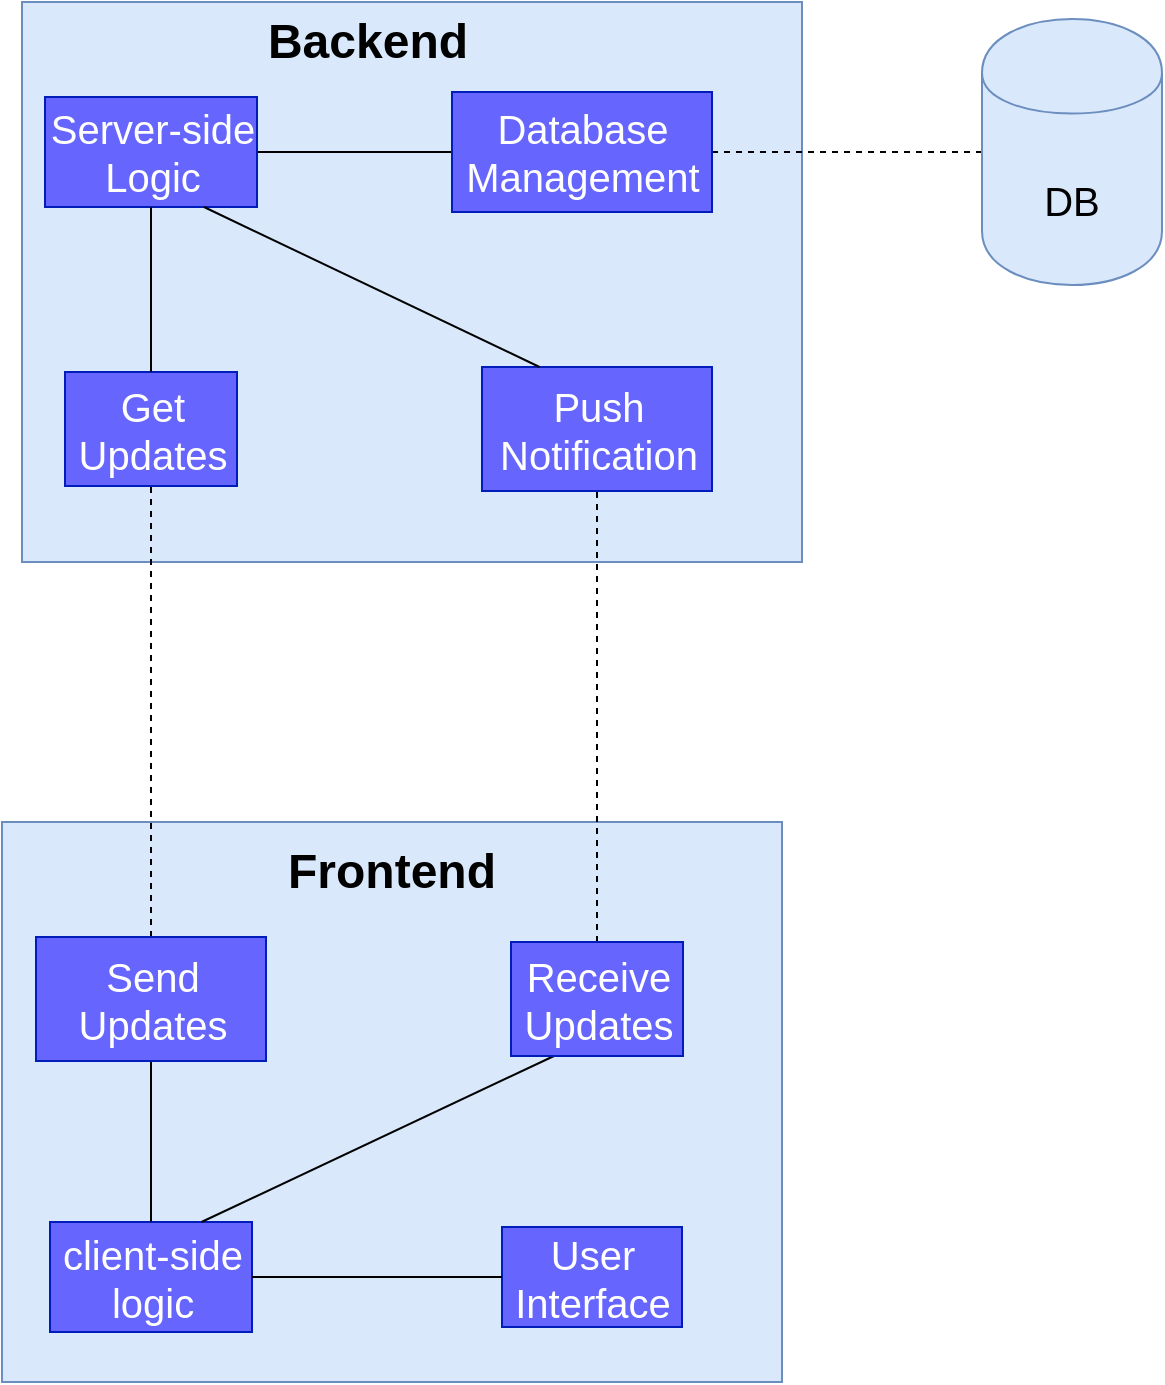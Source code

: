<mxfile version="12.2.2" pages="1"><diagram id="nbPrBlXAhHx7ZOEaX-aQ" name="Page-1"><mxGraphModel dx="1463" dy="936" grid="1" gridSize="10" guides="1" tooltips="1" connect="1" arrows="1" fold="1" page="1" pageScale="1" pageWidth="827" pageHeight="1169" math="0" shadow="0"><root><mxCell id="0"/><mxCell id="1" parent="0"/><mxCell id="XtGIxwQMlPHV1xRNQAs1-3" value="" style="rounded=0;whiteSpace=wrap;html=1;fillColor=#dae8fc;strokeColor=#6c8ebf;" parent="1" vertex="1"><mxGeometry x="80" y="70" width="390" height="280" as="geometry"/></mxCell><mxCell id="XtGIxwQMlPHV1xRNQAs1-4" value="&lt;b&gt;&lt;font style=&quot;font-size: 24px&quot;&gt;Backend&lt;/font&gt;&lt;/b&gt;" style="text;html=1;strokeColor=none;fillColor=none;align=center;verticalAlign=middle;whiteSpace=wrap;rounded=0;" parent="1" vertex="1"><mxGeometry x="197.5" y="75" width="110" height="30" as="geometry"/></mxCell><mxCell id="XtGIxwQMlPHV1xRNQAs1-15" value="" style="endArrow=none;dashed=1;html=1;exitX=1;exitY=0.5;exitDx=0;exitDy=0;entryX=0;entryY=0.5;entryDx=0;entryDy=0;" parent="1" source="XtGIxwQMlPHV1xRNQAs1-28" edge="1" target="XtGIxwQMlPHV1xRNQAs1-16"><mxGeometry width="50" height="50" relative="1" as="geometry"><mxPoint x="400" y="125" as="sourcePoint"/><mxPoint x="530" y="145" as="targetPoint"/></mxGeometry></mxCell><mxCell id="XtGIxwQMlPHV1xRNQAs1-16" value="" style="shape=cylinder;whiteSpace=wrap;html=1;boundedLbl=1;backgroundOutline=1;fillColor=#dae8fc;strokeColor=#6c8ebf;" parent="1" vertex="1"><mxGeometry x="560" y="78.5" width="90" height="133" as="geometry"/></mxCell><mxCell id="XtGIxwQMlPHV1xRNQAs1-17" value="&lt;font style=&quot;font-size: 20px&quot;&gt;DB&lt;/font&gt;" style="text;html=1;strokeColor=none;fillColor=none;align=center;verticalAlign=middle;whiteSpace=wrap;rounded=0;" parent="1" vertex="1"><mxGeometry x="585" y="157" width="40" height="24" as="geometry"/></mxCell><mxCell id="XtGIxwQMlPHV1xRNQAs1-18" value="" style="endArrow=none;html=1;exitX=1;exitY=0.5;exitDx=0;exitDy=0;entryX=0;entryY=0.5;entryDx=0;entryDy=0;" parent="1" edge="1" target="XtGIxwQMlPHV1xRNQAs1-28" source="XtGIxwQMlPHV1xRNQAs1-27"><mxGeometry width="50" height="50" relative="1" as="geometry"><mxPoint x="460" y="100" as="sourcePoint"/><mxPoint x="525" y="100" as="targetPoint"/></mxGeometry></mxCell><mxCell id="XtGIxwQMlPHV1xRNQAs1-19" value="" style="rounded=0;whiteSpace=wrap;html=1;fillColor=#dae8fc;strokeColor=#6c8ebf;" parent="1" vertex="1"><mxGeometry x="70" y="480" width="390" height="280" as="geometry"/></mxCell><mxCell id="XtGIxwQMlPHV1xRNQAs1-20" value="&lt;b&gt;&lt;font&gt;&lt;font style=&quot;font-size: 24px&quot;&gt;Frontend&lt;/font&gt;&lt;br&gt;&lt;/font&gt;&lt;/b&gt;" style="text;html=1;strokeColor=none;fillColor=none;align=center;verticalAlign=middle;whiteSpace=wrap;rounded=0;" parent="1" vertex="1"><mxGeometry x="210" y="490" width="110" height="30" as="geometry"/></mxCell><mxCell id="XtGIxwQMlPHV1xRNQAs1-27" value="&lt;font style=&quot;font-size: 20px&quot;&gt;Server-side&lt;br&gt;Logic&lt;/font&gt;" style="html=1;fillColor=#6666FF;strokeColor=#001DBC;fontColor=#ffffff;" parent="1" vertex="1"><mxGeometry x="91.5" y="117.5" width="106" height="55" as="geometry"/></mxCell><mxCell id="XtGIxwQMlPHV1xRNQAs1-28" value="&lt;font style=&quot;font-size: 20px&quot;&gt;Database&lt;br&gt;Management&lt;/font&gt;" style="html=1;fillColor=#6666FF;strokeColor=#001DBC;fontColor=#ffffff;" parent="1" vertex="1"><mxGeometry x="295" y="115" width="130" height="60" as="geometry"/></mxCell><mxCell id="XtGIxwQMlPHV1xRNQAs1-30" value="&lt;font style=&quot;font-size: 20px&quot;&gt;client-side&lt;br&gt;logic&lt;/font&gt;" style="html=1;fillColor=#6666FF;strokeColor=#001DBC;fontColor=#ffffff;" parent="1" vertex="1"><mxGeometry x="94" y="680" width="101" height="55" as="geometry"/></mxCell><mxCell id="XtGIxwQMlPHV1xRNQAs1-31" value="&lt;font style=&quot;font-size: 20px&quot;&gt;User&lt;br&gt;Interface&lt;/font&gt;" style="html=1;fillColor=#6666FF;strokeColor=#001DBC;fontColor=#ffffff;" parent="1" vertex="1"><mxGeometry x="320" y="682.5" width="90" height="50" as="geometry"/></mxCell><mxCell id="XtGIxwQMlPHV1xRNQAs1-36" value="&lt;font style=&quot;font-size: 20px&quot;&gt;Get&lt;br&gt;Updates&lt;/font&gt;" style="html=1;fillColor=#6666FF;strokeColor=#001DBC;fontColor=#ffffff;" parent="1" vertex="1"><mxGeometry x="101.5" y="255" width="86" height="57" as="geometry"/></mxCell><mxCell id="XtGIxwQMlPHV1xRNQAs1-37" value="&lt;font style=&quot;font-size: 20px&quot;&gt;Push&lt;br&gt;Notification&lt;/font&gt;" style="html=1;fillColor=#6666FF;strokeColor=#001DBC;fontColor=#ffffff;" parent="1" vertex="1"><mxGeometry x="310" y="252.5" width="115" height="62" as="geometry"/></mxCell><mxCell id="XtGIxwQMlPHV1xRNQAs1-38" value="" style="endArrow=none;dashed=1;html=1;exitX=0.5;exitY=0;exitDx=0;exitDy=0;entryX=0.5;entryY=1;entryDx=0;entryDy=0;" parent="1" source="KTZzSf4KcgLcCh6bH0VT-4" target="XtGIxwQMlPHV1xRNQAs1-36" edge="1"><mxGeometry width="50" height="50" relative="1" as="geometry"><mxPoint x="111.5" y="563.0" as="sourcePoint"/><mxPoint x="75" y="155" as="targetPoint"/></mxGeometry></mxCell><mxCell id="XtGIxwQMlPHV1xRNQAs1-39" value="" style="endArrow=none;dashed=1;html=1;exitX=0.5;exitY=0;exitDx=0;exitDy=0;entryX=0.5;entryY=1;entryDx=0;entryDy=0;" parent="1" source="KTZzSf4KcgLcCh6bH0VT-5" target="XtGIxwQMlPHV1xRNQAs1-37" edge="1"><mxGeometry width="50" height="50" relative="1" as="geometry"><mxPoint x="355" y="580" as="sourcePoint"/><mxPoint x="197.5" y="155" as="targetPoint"/></mxGeometry></mxCell><mxCell id="XtGIxwQMlPHV1xRNQAs1-41" value="" style="endArrow=none;html=1;exitX=0.5;exitY=0;exitDx=0;exitDy=0;entryX=0.5;entryY=1;entryDx=0;entryDy=0;" parent="1" source="XtGIxwQMlPHV1xRNQAs1-36" target="XtGIxwQMlPHV1xRNQAs1-27" edge="1"><mxGeometry width="50" height="50" relative="1" as="geometry"><mxPoint x="190" y="187.5" as="sourcePoint"/><mxPoint x="240" y="137.5" as="targetPoint"/></mxGeometry></mxCell><mxCell id="XtGIxwQMlPHV1xRNQAs1-42" value="" style="endArrow=none;html=1;entryX=0.75;entryY=1;entryDx=0;entryDy=0;exitX=0.25;exitY=0;exitDx=0;exitDy=0;" parent="1" source="XtGIxwQMlPHV1xRNQAs1-37" target="XtGIxwQMlPHV1xRNQAs1-27" edge="1"><mxGeometry width="50" height="50" relative="1" as="geometry"><mxPoint x="299" y="248" as="sourcePoint"/><mxPoint x="285" y="140" as="targetPoint"/></mxGeometry></mxCell><mxCell id="XtGIxwQMlPHV1xRNQAs1-43" value="" style="endArrow=none;html=1;exitX=1;exitY=0.5;exitDx=0;exitDy=0;entryX=0;entryY=0.5;entryDx=0;entryDy=0;" parent="1" source="XtGIxwQMlPHV1xRNQAs1-30" target="XtGIxwQMlPHV1xRNQAs1-31" edge="1"><mxGeometry width="50" height="50" relative="1" as="geometry"><mxPoint x="165" y="620" as="sourcePoint"/><mxPoint x="215" y="570" as="targetPoint"/></mxGeometry></mxCell><mxCell id="XtGIxwQMlPHV1xRNQAs1-44" value="" style="endArrow=none;html=1;exitX=0.5;exitY=0;exitDx=0;exitDy=0;entryX=0.5;entryY=1;entryDx=0;entryDy=0;" parent="1" source="XtGIxwQMlPHV1xRNQAs1-30" target="KTZzSf4KcgLcCh6bH0VT-4" edge="1"><mxGeometry width="50" height="50" relative="1" as="geometry"><mxPoint x="141" y="572.5" as="sourcePoint"/><mxPoint x="146.5" y="601.0" as="targetPoint"/></mxGeometry></mxCell><mxCell id="XtGIxwQMlPHV1xRNQAs1-45" value="" style="endArrow=none;html=1;entryX=0.75;entryY=0;entryDx=0;entryDy=0;exitX=0.25;exitY=1;exitDx=0;exitDy=0;" parent="1" source="KTZzSf4KcgLcCh6bH0VT-5" target="XtGIxwQMlPHV1xRNQAs1-30" edge="1"><mxGeometry width="50" height="50" relative="1" as="geometry"><mxPoint x="390" y="590" as="sourcePoint"/><mxPoint x="120" y="480.93" as="targetPoint"/></mxGeometry></mxCell><mxCell id="KTZzSf4KcgLcCh6bH0VT-4" value="&lt;span style=&quot;font-size: 20px&quot;&gt;Send&lt;br&gt;Updates&lt;br&gt;&lt;/span&gt;" style="html=1;fillColor=#6666FF;strokeColor=#001DBC;fontColor=#ffffff;" vertex="1" parent="1"><mxGeometry x="87" y="537.5" width="115" height="62" as="geometry"/></mxCell><mxCell id="KTZzSf4KcgLcCh6bH0VT-5" value="&lt;font style=&quot;font-size: 20px&quot;&gt;Receive&lt;br&gt;Updates&lt;/font&gt;" style="html=1;fillColor=#6666FF;strokeColor=#001DBC;fontColor=#ffffff;" vertex="1" parent="1"><mxGeometry x="324.5" y="540" width="86" height="57" as="geometry"/></mxCell></root></mxGraphModel></diagram></mxfile>